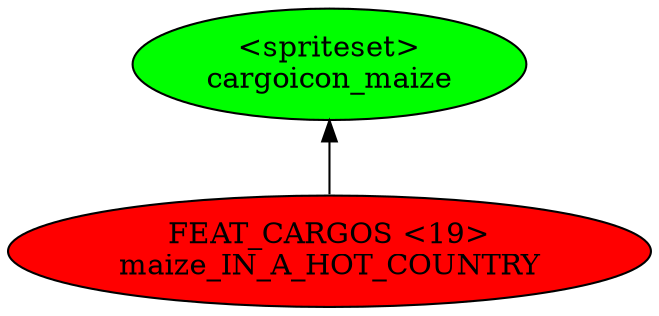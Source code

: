 digraph {
rankdir="BT"
cargoicon_maize [fillcolor=green style="filled" label="<spriteset>\ncargoicon_maize"]
maize_IN_A_HOT_COUNTRY [fillcolor=red style="filled" label="FEAT_CARGOS <19>\nmaize_IN_A_HOT_COUNTRY"]
maize_IN_A_HOT_COUNTRY->cargoicon_maize
}
